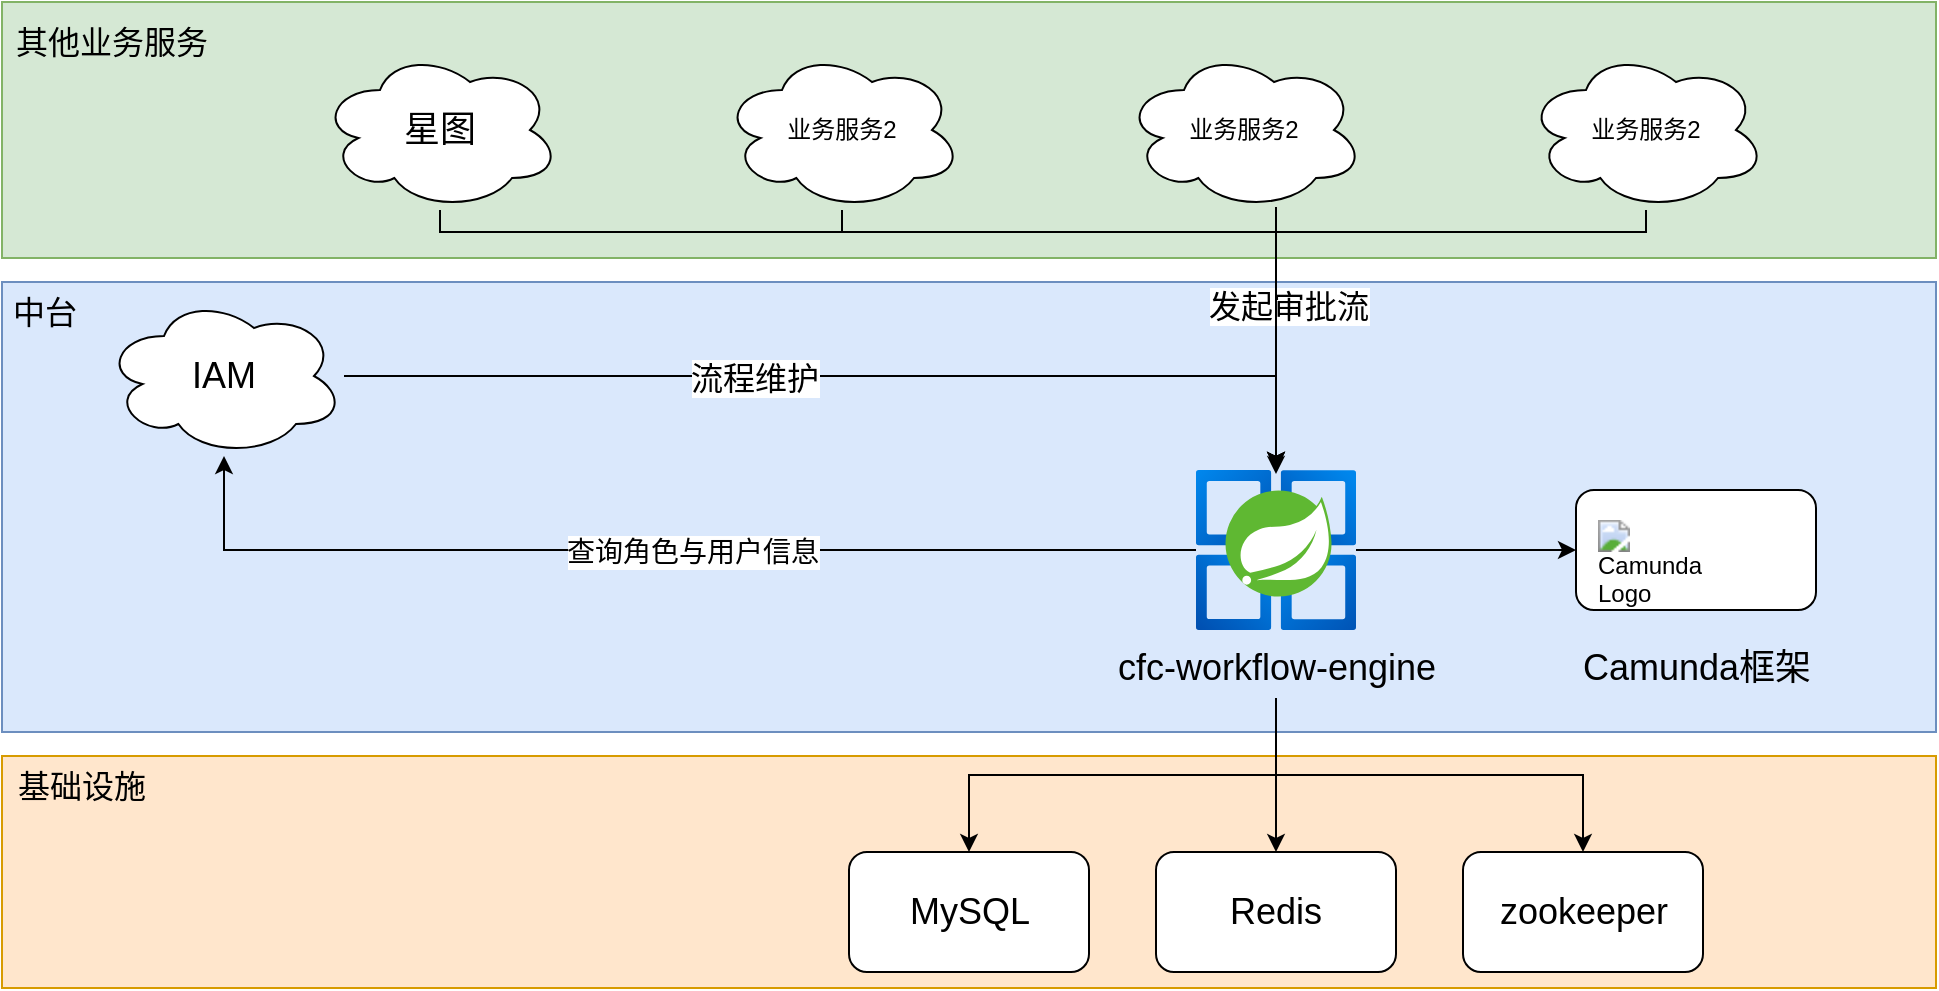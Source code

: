 <mxfile version="28.2.3">
  <diagram name="第 1 页" id="crZLB2EZC9pPdn_-2iDU">
    <mxGraphModel dx="2138" dy="1106" grid="0" gridSize="10" guides="1" tooltips="1" connect="1" arrows="1" fold="1" page="0" pageScale="1" pageWidth="827" pageHeight="1169" math="0" shadow="0">
      <root>
        <mxCell id="0" />
        <mxCell id="1" parent="0" />
        <mxCell id="amqWgZbNLsDAbs7mApLn-33" value="" style="rounded=0;whiteSpace=wrap;html=1;fillColor=#d5e8d4;strokeColor=#82b366;" vertex="1" parent="1">
          <mxGeometry x="-224" y="286" width="967" height="128" as="geometry" />
        </mxCell>
        <mxCell id="amqWgZbNLsDAbs7mApLn-26" value="" style="rounded=0;whiteSpace=wrap;html=1;fillColor=#ffe6cc;strokeColor=#d79b00;" vertex="1" parent="1">
          <mxGeometry x="-224" y="663" width="967" height="116" as="geometry" />
        </mxCell>
        <mxCell id="amqWgZbNLsDAbs7mApLn-25" value="" style="rounded=0;whiteSpace=wrap;html=1;fillColor=#dae8fc;strokeColor=#6c8ebf;" vertex="1" parent="1">
          <mxGeometry x="-224" y="426" width="967" height="225" as="geometry" />
        </mxCell>
        <mxCell id="amqWgZbNLsDAbs7mApLn-38" style="edgeStyle=orthogonalEdgeStyle;rounded=0;orthogonalLoop=1;jettySize=auto;html=1;" edge="1" parent="1" source="amqWgZbNLsDAbs7mApLn-1" target="amqWgZbNLsDAbs7mApLn-3">
          <mxGeometry relative="1" as="geometry">
            <Array as="points">
              <mxPoint x="-5" y="401" />
              <mxPoint x="413" y="401" />
            </Array>
          </mxGeometry>
        </mxCell>
        <mxCell id="amqWgZbNLsDAbs7mApLn-39" value="&lt;font style=&quot;font-size: 16px;&quot;&gt;发起审批流&lt;/font&gt;" style="edgeLabel;html=1;align=center;verticalAlign=middle;resizable=0;points=[];" vertex="1" connectable="0" parent="amqWgZbNLsDAbs7mApLn-38">
          <mxGeometry x="0.015" y="-2" relative="1" as="geometry">
            <mxPoint x="157" y="35" as="offset" />
          </mxGeometry>
        </mxCell>
        <mxCell id="amqWgZbNLsDAbs7mApLn-1" value="&lt;div data-lark-html-role=&quot;root&quot;&gt;&lt;span style=&quot;white-space: pre;&quot; class=&quot;text-only&quot;&gt;&lt;font style=&quot;font-size: 18px;&quot;&gt;星图&lt;/font&gt;&lt;/span&gt;&lt;/div&gt;" style="ellipse;shape=cloud;whiteSpace=wrap;html=1;" vertex="1" parent="1">
          <mxGeometry x="-65" y="310" width="120" height="80" as="geometry" />
        </mxCell>
        <mxCell id="amqWgZbNLsDAbs7mApLn-7" style="edgeStyle=orthogonalEdgeStyle;rounded=0;orthogonalLoop=1;jettySize=auto;html=1;" edge="1" parent="1" source="amqWgZbNLsDAbs7mApLn-3" target="amqWgZbNLsDAbs7mApLn-6">
          <mxGeometry relative="1" as="geometry" />
        </mxCell>
        <mxCell id="amqWgZbNLsDAbs7mApLn-20" style="edgeStyle=orthogonalEdgeStyle;rounded=0;orthogonalLoop=1;jettySize=auto;html=1;" edge="1" parent="1" source="amqWgZbNLsDAbs7mApLn-3" target="amqWgZbNLsDAbs7mApLn-5">
          <mxGeometry relative="1" as="geometry" />
        </mxCell>
        <mxCell id="amqWgZbNLsDAbs7mApLn-24" value="&lt;font style=&quot;font-size: 14px;&quot;&gt;查询角色与用户信息&lt;/font&gt;" style="edgeLabel;html=1;align=center;verticalAlign=middle;resizable=0;points=[];" vertex="1" connectable="0" parent="amqWgZbNLsDAbs7mApLn-20">
          <mxGeometry x="-0.055" y="1" relative="1" as="geometry">
            <mxPoint as="offset" />
          </mxGeometry>
        </mxCell>
        <mxCell id="amqWgZbNLsDAbs7mApLn-3" value="" style="image;aspect=fixed;html=1;points=[];align=center;fontSize=12;image=img/lib/azure2/compute/Azure_Spring_Cloud.svg;" vertex="1" parent="1">
          <mxGeometry x="373" y="520" width="80" height="80" as="geometry" />
        </mxCell>
        <mxCell id="amqWgZbNLsDAbs7mApLn-13" style="edgeStyle=orthogonalEdgeStyle;rounded=0;orthogonalLoop=1;jettySize=auto;html=1;" edge="1" parent="1" source="amqWgZbNLsDAbs7mApLn-4" target="amqWgZbNLsDAbs7mApLn-11">
          <mxGeometry relative="1" as="geometry" />
        </mxCell>
        <mxCell id="amqWgZbNLsDAbs7mApLn-16" style="edgeStyle=orthogonalEdgeStyle;rounded=0;orthogonalLoop=1;jettySize=auto;html=1;" edge="1" parent="1" source="amqWgZbNLsDAbs7mApLn-4" target="amqWgZbNLsDAbs7mApLn-15">
          <mxGeometry relative="1" as="geometry" />
        </mxCell>
        <mxCell id="amqWgZbNLsDAbs7mApLn-18" style="edgeStyle=orthogonalEdgeStyle;rounded=0;orthogonalLoop=1;jettySize=auto;html=1;entryX=0.5;entryY=0;entryDx=0;entryDy=0;" edge="1" parent="1" source="amqWgZbNLsDAbs7mApLn-4" target="amqWgZbNLsDAbs7mApLn-17">
          <mxGeometry relative="1" as="geometry" />
        </mxCell>
        <mxCell id="amqWgZbNLsDAbs7mApLn-4" value="&lt;font style=&quot;font-size: 18px;&quot;&gt;cfc-workflow-engine&lt;/font&gt;" style="text;html=1;align=center;verticalAlign=middle;whiteSpace=wrap;rounded=0;" vertex="1" parent="1">
          <mxGeometry x="319.5" y="604" width="187" height="30" as="geometry" />
        </mxCell>
        <mxCell id="amqWgZbNLsDAbs7mApLn-23" style="edgeStyle=orthogonalEdgeStyle;rounded=0;orthogonalLoop=1;jettySize=auto;html=1;" edge="1" parent="1" source="amqWgZbNLsDAbs7mApLn-5" target="amqWgZbNLsDAbs7mApLn-3">
          <mxGeometry relative="1" as="geometry" />
        </mxCell>
        <mxCell id="amqWgZbNLsDAbs7mApLn-29" value="&lt;font style=&quot;font-size: 16px;&quot;&gt;流程维护&lt;/font&gt;" style="edgeLabel;html=1;align=center;verticalAlign=middle;resizable=0;points=[];" vertex="1" connectable="0" parent="amqWgZbNLsDAbs7mApLn-23">
          <mxGeometry x="-0.201" y="-1" relative="1" as="geometry">
            <mxPoint as="offset" />
          </mxGeometry>
        </mxCell>
        <mxCell id="amqWgZbNLsDAbs7mApLn-5" value="&lt;font style=&quot;font-size: 18px;&quot;&gt;IAM&lt;/font&gt;" style="ellipse;shape=cloud;whiteSpace=wrap;html=1;" vertex="1" parent="1">
          <mxGeometry x="-173" y="433" width="120" height="80" as="geometry" />
        </mxCell>
        <mxCell id="amqWgZbNLsDAbs7mApLn-6" value="" style="rounded=1;whiteSpace=wrap;html=1;" vertex="1" parent="1">
          <mxGeometry x="563" y="530" width="120" height="60" as="geometry" />
        </mxCell>
        <UserObject label="&lt;img src=&quot;https://camunda.com/wp-content/uploads/2020/05/logo-camunda-black.svg&quot; alt=&quot;Camunda Logo&quot;&gt;" link="&lt;img src=&quot;https://camunda.com/wp-content/uploads/2020/05/logo-camunda-black.svg&quot; alt=&quot;Camunda Logo&quot;&gt;" id="amqWgZbNLsDAbs7mApLn-8">
          <mxCell style="text;whiteSpace=wrap;html=1;" vertex="1" parent="1">
            <mxGeometry x="572" y="538" width="28" height="36" as="geometry" />
          </mxCell>
        </UserObject>
        <mxCell id="amqWgZbNLsDAbs7mApLn-9" value="&lt;span style=&quot;font-size: 18px;&quot;&gt;Camunda框架&lt;/span&gt;" style="text;html=1;align=center;verticalAlign=middle;whiteSpace=wrap;rounded=0;" vertex="1" parent="1">
          <mxGeometry x="529.5" y="604" width="187" height="30" as="geometry" />
        </mxCell>
        <mxCell id="amqWgZbNLsDAbs7mApLn-11" value="&lt;font style=&quot;font-size: 18px;&quot;&gt;MySQL&lt;/font&gt;" style="rounded=1;whiteSpace=wrap;html=1;" vertex="1" parent="1">
          <mxGeometry x="199.5" y="711" width="120" height="60" as="geometry" />
        </mxCell>
        <mxCell id="amqWgZbNLsDAbs7mApLn-15" value="&lt;font style=&quot;font-size: 18px;&quot;&gt;Redis&lt;/font&gt;" style="rounded=1;whiteSpace=wrap;html=1;" vertex="1" parent="1">
          <mxGeometry x="353" y="711" width="120" height="60" as="geometry" />
        </mxCell>
        <mxCell id="amqWgZbNLsDAbs7mApLn-17" value="&lt;font style=&quot;font-size: 18px;&quot;&gt;zookeeper&lt;/font&gt;" style="rounded=1;whiteSpace=wrap;html=1;" vertex="1" parent="1">
          <mxGeometry x="506.5" y="711" width="120" height="60" as="geometry" />
        </mxCell>
        <mxCell id="amqWgZbNLsDAbs7mApLn-27" value="&lt;font style=&quot;font-size: 16px;&quot;&gt;基础设施&lt;/font&gt;" style="text;html=1;align=center;verticalAlign=middle;whiteSpace=wrap;rounded=0;" vertex="1" parent="1">
          <mxGeometry x="-224" y="663" width="80" height="30" as="geometry" />
        </mxCell>
        <mxCell id="amqWgZbNLsDAbs7mApLn-28" value="&lt;font style=&quot;font-size: 16px;&quot;&gt;中台&lt;/font&gt;" style="text;html=1;align=center;verticalAlign=middle;whiteSpace=wrap;rounded=0;" vertex="1" parent="1">
          <mxGeometry x="-224" y="426" width="43" height="30" as="geometry" />
        </mxCell>
        <mxCell id="amqWgZbNLsDAbs7mApLn-34" value="&lt;font style=&quot;font-size: 16px;&quot;&gt;其他业务服务&lt;/font&gt;" style="text;html=1;align=center;verticalAlign=middle;whiteSpace=wrap;rounded=0;" vertex="1" parent="1">
          <mxGeometry x="-224" y="291" width="110" height="30" as="geometry" />
        </mxCell>
        <mxCell id="amqWgZbNLsDAbs7mApLn-35" value="业务服务2" style="ellipse;shape=cloud;whiteSpace=wrap;html=1;" vertex="1" parent="1">
          <mxGeometry x="136" y="310" width="120" height="80" as="geometry" />
        </mxCell>
        <mxCell id="amqWgZbNLsDAbs7mApLn-41" style="edgeStyle=orthogonalEdgeStyle;rounded=0;orthogonalLoop=1;jettySize=auto;html=1;" edge="1" parent="1" source="amqWgZbNLsDAbs7mApLn-36" target="amqWgZbNLsDAbs7mApLn-3">
          <mxGeometry relative="1" as="geometry">
            <Array as="points">
              <mxPoint x="413" y="425" />
              <mxPoint x="413" y="425" />
            </Array>
          </mxGeometry>
        </mxCell>
        <mxCell id="amqWgZbNLsDAbs7mApLn-36" value="业务服务2" style="ellipse;shape=cloud;whiteSpace=wrap;html=1;" vertex="1" parent="1">
          <mxGeometry x="337" y="310" width="120" height="80" as="geometry" />
        </mxCell>
        <mxCell id="amqWgZbNLsDAbs7mApLn-37" value="业务服务2" style="ellipse;shape=cloud;whiteSpace=wrap;html=1;" vertex="1" parent="1">
          <mxGeometry x="538" y="310" width="120" height="80" as="geometry" />
        </mxCell>
        <mxCell id="amqWgZbNLsDAbs7mApLn-40" style="edgeStyle=orthogonalEdgeStyle;rounded=0;orthogonalLoop=1;jettySize=auto;html=1;entryX=0.5;entryY=0.025;entryDx=0;entryDy=0;entryPerimeter=0;" edge="1" parent="1" source="amqWgZbNLsDAbs7mApLn-35" target="amqWgZbNLsDAbs7mApLn-3">
          <mxGeometry relative="1" as="geometry">
            <Array as="points">
              <mxPoint x="196" y="401" />
              <mxPoint x="413" y="401" />
            </Array>
          </mxGeometry>
        </mxCell>
        <mxCell id="amqWgZbNLsDAbs7mApLn-43" style="edgeStyle=orthogonalEdgeStyle;rounded=0;orthogonalLoop=1;jettySize=auto;html=1;entryX=0.5;entryY=0;entryDx=0;entryDy=0;entryPerimeter=0;" edge="1" parent="1" source="amqWgZbNLsDAbs7mApLn-37" target="amqWgZbNLsDAbs7mApLn-3">
          <mxGeometry relative="1" as="geometry">
            <Array as="points">
              <mxPoint x="598" y="401" />
              <mxPoint x="413" y="401" />
            </Array>
          </mxGeometry>
        </mxCell>
      </root>
    </mxGraphModel>
  </diagram>
</mxfile>
